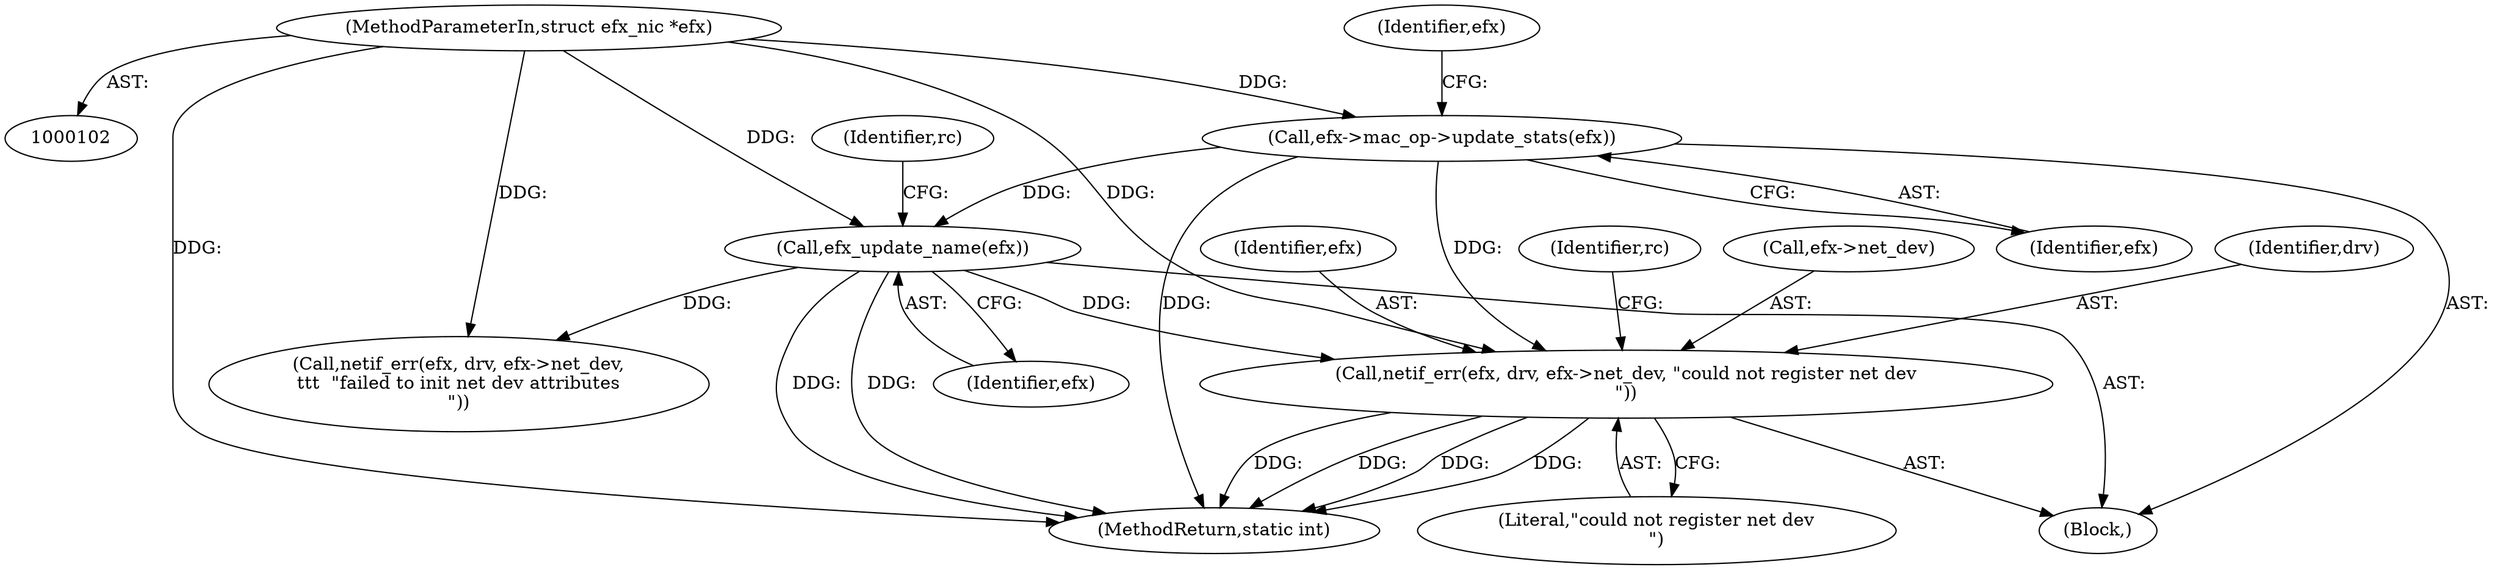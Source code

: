 digraph "0_linux_68cb695ccecf949d48949e72f8ce591fdaaa325c_0@pointer" {
"1000213" [label="(Call,netif_err(efx, drv, efx->net_dev, \"could not register net dev\n\"))"];
"1000144" [label="(Call,efx->mac_op->update_stats(efx))"];
"1000103" [label="(MethodParameterIn,struct efx_nic *efx)"];
"1000169" [label="(Call,efx_update_name(efx))"];
"1000169" [label="(Call,efx_update_name(efx))"];
"1000227" [label="(MethodReturn,static int)"];
"1000221" [label="(Identifier,rc)"];
"1000201" [label="(Call,netif_err(efx, drv, efx->net_dev,\n\t\t\t  \"failed to init net dev attributes\n\"))"];
"1000216" [label="(Call,efx->net_dev)"];
"1000170" [label="(Identifier,efx)"];
"1000144" [label="(Call,efx->mac_op->update_stats(efx))"];
"1000104" [label="(Block,)"];
"1000103" [label="(MethodParameterIn,struct efx_nic *efx)"];
"1000149" [label="(Identifier,efx)"];
"1000145" [label="(Identifier,efx)"];
"1000215" [label="(Identifier,drv)"];
"1000214" [label="(Identifier,efx)"];
"1000213" [label="(Call,netif_err(efx, drv, efx->net_dev, \"could not register net dev\n\"))"];
"1000172" [label="(Identifier,rc)"];
"1000219" [label="(Literal,\"could not register net dev\n\")"];
"1000213" -> "1000104"  [label="AST: "];
"1000213" -> "1000219"  [label="CFG: "];
"1000214" -> "1000213"  [label="AST: "];
"1000215" -> "1000213"  [label="AST: "];
"1000216" -> "1000213"  [label="AST: "];
"1000219" -> "1000213"  [label="AST: "];
"1000221" -> "1000213"  [label="CFG: "];
"1000213" -> "1000227"  [label="DDG: "];
"1000213" -> "1000227"  [label="DDG: "];
"1000213" -> "1000227"  [label="DDG: "];
"1000213" -> "1000227"  [label="DDG: "];
"1000144" -> "1000213"  [label="DDG: "];
"1000169" -> "1000213"  [label="DDG: "];
"1000103" -> "1000213"  [label="DDG: "];
"1000144" -> "1000104"  [label="AST: "];
"1000144" -> "1000145"  [label="CFG: "];
"1000145" -> "1000144"  [label="AST: "];
"1000149" -> "1000144"  [label="CFG: "];
"1000144" -> "1000227"  [label="DDG: "];
"1000103" -> "1000144"  [label="DDG: "];
"1000144" -> "1000169"  [label="DDG: "];
"1000103" -> "1000102"  [label="AST: "];
"1000103" -> "1000227"  [label="DDG: "];
"1000103" -> "1000169"  [label="DDG: "];
"1000103" -> "1000201"  [label="DDG: "];
"1000169" -> "1000104"  [label="AST: "];
"1000169" -> "1000170"  [label="CFG: "];
"1000170" -> "1000169"  [label="AST: "];
"1000172" -> "1000169"  [label="CFG: "];
"1000169" -> "1000227"  [label="DDG: "];
"1000169" -> "1000227"  [label="DDG: "];
"1000169" -> "1000201"  [label="DDG: "];
}
